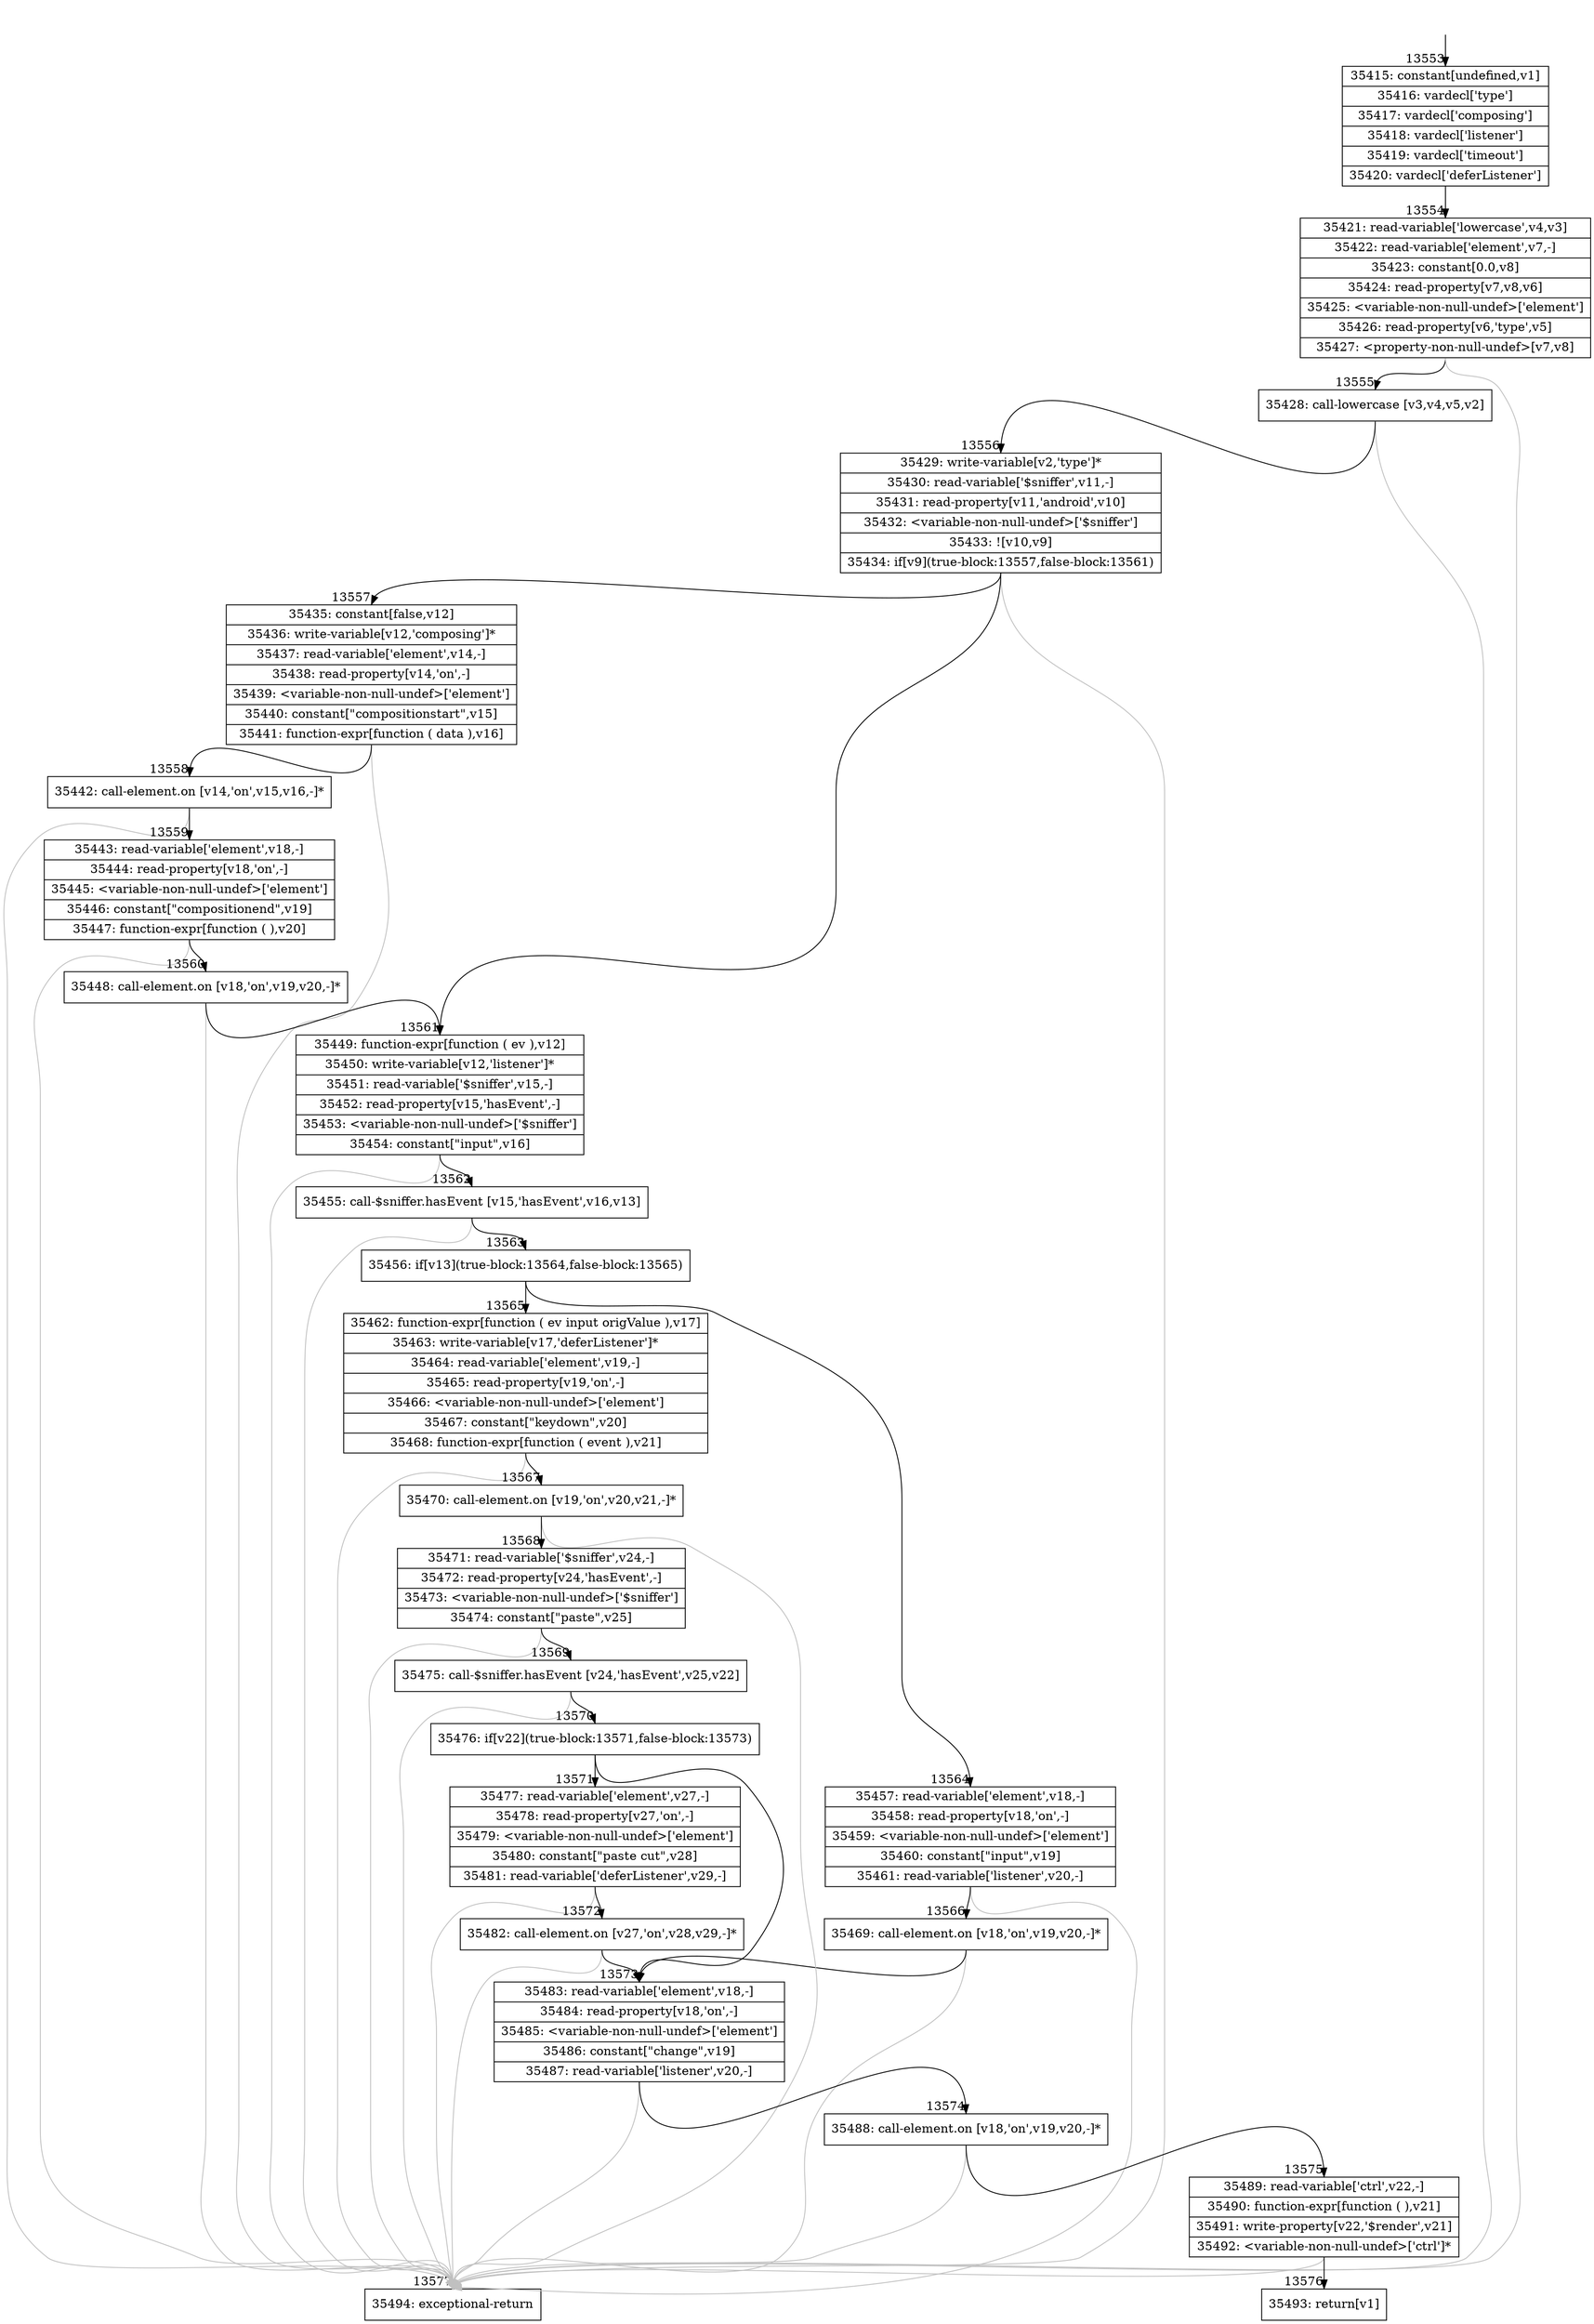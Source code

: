 digraph {
rankdir="TD"
BB_entry1055[shape=none,label=""];
BB_entry1055 -> BB13553 [tailport=s, headport=n, headlabel="    13553"]
BB13553 [shape=record label="{35415: constant[undefined,v1]|35416: vardecl['type']|35417: vardecl['composing']|35418: vardecl['listener']|35419: vardecl['timeout']|35420: vardecl['deferListener']}" ] 
BB13553 -> BB13554 [tailport=s, headport=n, headlabel="      13554"]
BB13554 [shape=record label="{35421: read-variable['lowercase',v4,v3]|35422: read-variable['element',v7,-]|35423: constant[0.0,v8]|35424: read-property[v7,v8,v6]|35425: \<variable-non-null-undef\>['element']|35426: read-property[v6,'type',v5]|35427: \<property-non-null-undef\>[v7,v8]}" ] 
BB13554 -> BB13555 [tailport=s, headport=n, headlabel="      13555"]
BB13554 -> BB13577 [tailport=s, headport=n, color=gray, headlabel="      13577"]
BB13555 [shape=record label="{35428: call-lowercase [v3,v4,v5,v2]}" ] 
BB13555 -> BB13556 [tailport=s, headport=n, headlabel="      13556"]
BB13555 -> BB13577 [tailport=s, headport=n, color=gray]
BB13556 [shape=record label="{35429: write-variable[v2,'type']*|35430: read-variable['$sniffer',v11,-]|35431: read-property[v11,'android',v10]|35432: \<variable-non-null-undef\>['$sniffer']|35433: ![v10,v9]|35434: if[v9](true-block:13557,false-block:13561)}" ] 
BB13556 -> BB13557 [tailport=s, headport=n, headlabel="      13557"]
BB13556 -> BB13561 [tailport=s, headport=n, headlabel="      13561"]
BB13556 -> BB13577 [tailport=s, headport=n, color=gray]
BB13557 [shape=record label="{35435: constant[false,v12]|35436: write-variable[v12,'composing']*|35437: read-variable['element',v14,-]|35438: read-property[v14,'on',-]|35439: \<variable-non-null-undef\>['element']|35440: constant[\"compositionstart\",v15]|35441: function-expr[function ( data ),v16]}" ] 
BB13557 -> BB13558 [tailport=s, headport=n, headlabel="      13558"]
BB13557 -> BB13577 [tailport=s, headport=n, color=gray]
BB13558 [shape=record label="{35442: call-element.on [v14,'on',v15,v16,-]*}" ] 
BB13558 -> BB13559 [tailport=s, headport=n, headlabel="      13559"]
BB13558 -> BB13577 [tailport=s, headport=n, color=gray]
BB13559 [shape=record label="{35443: read-variable['element',v18,-]|35444: read-property[v18,'on',-]|35445: \<variable-non-null-undef\>['element']|35446: constant[\"compositionend\",v19]|35447: function-expr[function ( ),v20]}" ] 
BB13559 -> BB13560 [tailport=s, headport=n, headlabel="      13560"]
BB13559 -> BB13577 [tailport=s, headport=n, color=gray]
BB13560 [shape=record label="{35448: call-element.on [v18,'on',v19,v20,-]*}" ] 
BB13560 -> BB13561 [tailport=s, headport=n]
BB13560 -> BB13577 [tailport=s, headport=n, color=gray]
BB13561 [shape=record label="{35449: function-expr[function ( ev ),v12]|35450: write-variable[v12,'listener']*|35451: read-variable['$sniffer',v15,-]|35452: read-property[v15,'hasEvent',-]|35453: \<variable-non-null-undef\>['$sniffer']|35454: constant[\"input\",v16]}" ] 
BB13561 -> BB13562 [tailport=s, headport=n, headlabel="      13562"]
BB13561 -> BB13577 [tailport=s, headport=n, color=gray]
BB13562 [shape=record label="{35455: call-$sniffer.hasEvent [v15,'hasEvent',v16,v13]}" ] 
BB13562 -> BB13563 [tailport=s, headport=n, headlabel="      13563"]
BB13562 -> BB13577 [tailport=s, headport=n, color=gray]
BB13563 [shape=record label="{35456: if[v13](true-block:13564,false-block:13565)}" ] 
BB13563 -> BB13564 [tailport=s, headport=n, headlabel="      13564"]
BB13563 -> BB13565 [tailport=s, headport=n, headlabel="      13565"]
BB13564 [shape=record label="{35457: read-variable['element',v18,-]|35458: read-property[v18,'on',-]|35459: \<variable-non-null-undef\>['element']|35460: constant[\"input\",v19]|35461: read-variable['listener',v20,-]}" ] 
BB13564 -> BB13566 [tailport=s, headport=n, headlabel="      13566"]
BB13564 -> BB13577 [tailport=s, headport=n, color=gray]
BB13565 [shape=record label="{35462: function-expr[function ( ev input origValue ),v17]|35463: write-variable[v17,'deferListener']*|35464: read-variable['element',v19,-]|35465: read-property[v19,'on',-]|35466: \<variable-non-null-undef\>['element']|35467: constant[\"keydown\",v20]|35468: function-expr[function ( event ),v21]}" ] 
BB13565 -> BB13567 [tailport=s, headport=n, headlabel="      13567"]
BB13565 -> BB13577 [tailport=s, headport=n, color=gray]
BB13566 [shape=record label="{35469: call-element.on [v18,'on',v19,v20,-]*}" ] 
BB13566 -> BB13573 [tailport=s, headport=n, headlabel="      13573"]
BB13566 -> BB13577 [tailport=s, headport=n, color=gray]
BB13567 [shape=record label="{35470: call-element.on [v19,'on',v20,v21,-]*}" ] 
BB13567 -> BB13568 [tailport=s, headport=n, headlabel="      13568"]
BB13567 -> BB13577 [tailport=s, headport=n, color=gray]
BB13568 [shape=record label="{35471: read-variable['$sniffer',v24,-]|35472: read-property[v24,'hasEvent',-]|35473: \<variable-non-null-undef\>['$sniffer']|35474: constant[\"paste\",v25]}" ] 
BB13568 -> BB13569 [tailport=s, headport=n, headlabel="      13569"]
BB13568 -> BB13577 [tailport=s, headport=n, color=gray]
BB13569 [shape=record label="{35475: call-$sniffer.hasEvent [v24,'hasEvent',v25,v22]}" ] 
BB13569 -> BB13570 [tailport=s, headport=n, headlabel="      13570"]
BB13569 -> BB13577 [tailport=s, headport=n, color=gray]
BB13570 [shape=record label="{35476: if[v22](true-block:13571,false-block:13573)}" ] 
BB13570 -> BB13571 [tailport=s, headport=n, headlabel="      13571"]
BB13570 -> BB13573 [tailport=s, headport=n]
BB13571 [shape=record label="{35477: read-variable['element',v27,-]|35478: read-property[v27,'on',-]|35479: \<variable-non-null-undef\>['element']|35480: constant[\"paste cut\",v28]|35481: read-variable['deferListener',v29,-]}" ] 
BB13571 -> BB13572 [tailport=s, headport=n, headlabel="      13572"]
BB13571 -> BB13577 [tailport=s, headport=n, color=gray]
BB13572 [shape=record label="{35482: call-element.on [v27,'on',v28,v29,-]*}" ] 
BB13572 -> BB13573 [tailport=s, headport=n]
BB13572 -> BB13577 [tailport=s, headport=n, color=gray]
BB13573 [shape=record label="{35483: read-variable['element',v18,-]|35484: read-property[v18,'on',-]|35485: \<variable-non-null-undef\>['element']|35486: constant[\"change\",v19]|35487: read-variable['listener',v20,-]}" ] 
BB13573 -> BB13574 [tailport=s, headport=n, headlabel="      13574"]
BB13573 -> BB13577 [tailport=s, headport=n, color=gray]
BB13574 [shape=record label="{35488: call-element.on [v18,'on',v19,v20,-]*}" ] 
BB13574 -> BB13575 [tailport=s, headport=n, headlabel="      13575"]
BB13574 -> BB13577 [tailport=s, headport=n, color=gray]
BB13575 [shape=record label="{35489: read-variable['ctrl',v22,-]|35490: function-expr[function ( ),v21]|35491: write-property[v22,'$render',v21]|35492: \<variable-non-null-undef\>['ctrl']*}" ] 
BB13575 -> BB13576 [tailport=s, headport=n, headlabel="      13576"]
BB13575 -> BB13577 [tailport=s, headport=n, color=gray]
BB13576 [shape=record label="{35493: return[v1]}" ] 
BB13577 [shape=record label="{35494: exceptional-return}" ] 
//#$~ 21506
}
